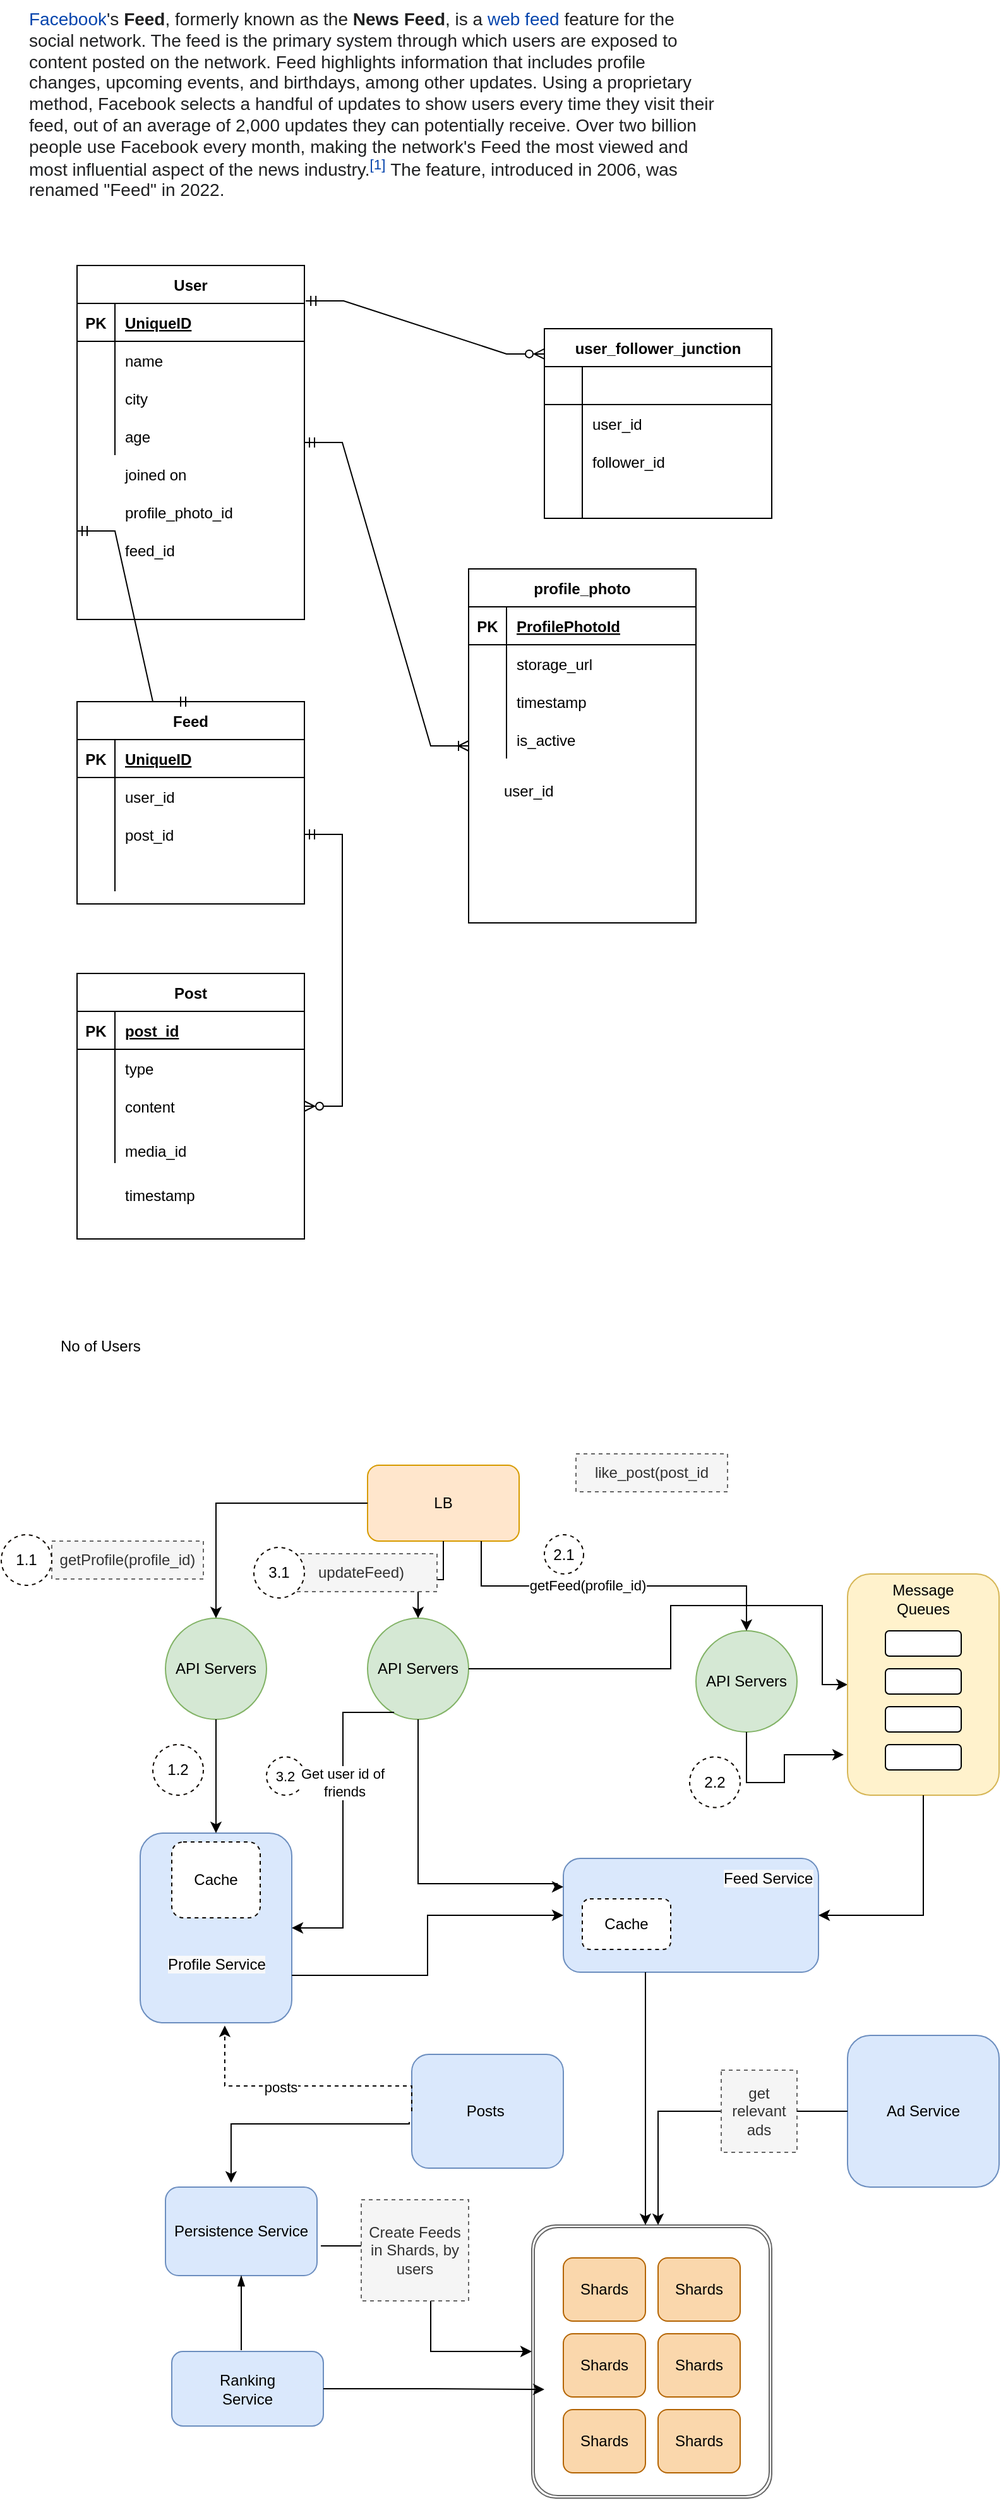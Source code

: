 <mxfile version="18.1.3" type="github">
  <diagram id="8jOkWeeJg14i4Y-f5inV" name="Page-1">
    <mxGraphModel dx="1186" dy="683" grid="1" gridSize="10" guides="1" tooltips="1" connect="1" arrows="1" fold="1" page="1" pageScale="1" pageWidth="827" pageHeight="1169" math="0" shadow="0">
      <root>
        <mxCell id="0" />
        <mxCell id="1" parent="0" />
        <mxCell id="oXegIh3aJyW66HYwS0G9-137" value="" style="shape=ext;double=1;rounded=1;whiteSpace=wrap;html=1;shadow=0;strokeColor=#666666;fillColor=default;strokeWidth=1;arcSize=10;" parent="1" vertex="1">
          <mxGeometry x="420" y="1770" width="190" height="216" as="geometry" />
        </mxCell>
        <mxCell id="oXegIh3aJyW66HYwS0G9-1" value="&lt;meta charset=&quot;utf-8&quot;&gt;&lt;a style=&quot;text-decoration: none; color: rgb(6, 69, 173); background: none rgb(255, 255, 255); font-family: sans-serif; font-size: 14px; font-style: normal; font-variant-ligatures: normal; font-variant-caps: normal; font-weight: 400; letter-spacing: normal; orphans: 2; text-align: start; text-indent: 0px; text-transform: none; widows: 2; word-spacing: 0px; -webkit-text-stroke-width: 0px;&quot; title=&quot;Facebook&quot; href=&quot;https://en.wikipedia.org/wiki/Facebook&quot;&gt;Facebook&lt;/a&gt;&lt;span style=&quot;color: rgb(32, 33, 34); font-family: sans-serif; font-size: 14px; font-style: normal; font-variant-ligatures: normal; font-variant-caps: normal; font-weight: 400; letter-spacing: normal; orphans: 2; text-align: start; text-indent: 0px; text-transform: none; widows: 2; word-spacing: 0px; -webkit-text-stroke-width: 0px; background-color: rgb(255, 255, 255); text-decoration-thickness: initial; text-decoration-style: initial; text-decoration-color: initial; float: none; display: inline !important;&quot;&gt;&#39;s&lt;span&gt;&amp;nbsp;&lt;/span&gt;&lt;/span&gt;&lt;b style=&quot;color: rgb(32, 33, 34); font-family: sans-serif; font-size: 14px; font-style: normal; font-variant-ligatures: normal; font-variant-caps: normal; letter-spacing: normal; orphans: 2; text-align: start; text-indent: 0px; text-transform: none; widows: 2; word-spacing: 0px; -webkit-text-stroke-width: 0px; background-color: rgb(255, 255, 255); text-decoration-thickness: initial; text-decoration-style: initial; text-decoration-color: initial;&quot;&gt;Feed&lt;/b&gt;&lt;span style=&quot;color: rgb(32, 33, 34); font-family: sans-serif; font-size: 14px; font-style: normal; font-variant-ligatures: normal; font-variant-caps: normal; font-weight: 400; letter-spacing: normal; orphans: 2; text-align: start; text-indent: 0px; text-transform: none; widows: 2; word-spacing: 0px; -webkit-text-stroke-width: 0px; background-color: rgb(255, 255, 255); text-decoration-thickness: initial; text-decoration-style: initial; text-decoration-color: initial; float: none; display: inline !important;&quot;&gt;, formerly known as the&lt;span&gt;&amp;nbsp;&lt;/span&gt;&lt;/span&gt;&lt;b style=&quot;color: rgb(32, 33, 34); font-family: sans-serif; font-size: 14px; font-style: normal; font-variant-ligatures: normal; font-variant-caps: normal; letter-spacing: normal; orphans: 2; text-align: start; text-indent: 0px; text-transform: none; widows: 2; word-spacing: 0px; -webkit-text-stroke-width: 0px; background-color: rgb(255, 255, 255); text-decoration-thickness: initial; text-decoration-style: initial; text-decoration-color: initial;&quot;&gt;News Feed&lt;/b&gt;&lt;span style=&quot;color: rgb(32, 33, 34); font-family: sans-serif; font-size: 14px; font-style: normal; font-variant-ligatures: normal; font-variant-caps: normal; font-weight: 400; letter-spacing: normal; orphans: 2; text-align: start; text-indent: 0px; text-transform: none; widows: 2; word-spacing: 0px; -webkit-text-stroke-width: 0px; background-color: rgb(255, 255, 255); text-decoration-thickness: initial; text-decoration-style: initial; text-decoration-color: initial; float: none; display: inline !important;&quot;&gt;, is a&lt;span&gt;&amp;nbsp;&lt;/span&gt;&lt;/span&gt;&lt;a style=&quot;text-decoration: none; color: rgb(6, 69, 173); background: none rgb(255, 255, 255); font-family: sans-serif; font-size: 14px; font-style: normal; font-variant-ligatures: normal; font-variant-caps: normal; font-weight: 400; letter-spacing: normal; orphans: 2; text-align: start; text-indent: 0px; text-transform: none; widows: 2; word-spacing: 0px; -webkit-text-stroke-width: 0px;&quot; title=&quot;Web feed&quot; href=&quot;https://en.wikipedia.org/wiki/Web_feed&quot;&gt;web feed&lt;/a&gt;&lt;span style=&quot;color: rgb(32, 33, 34); font-family: sans-serif; font-size: 14px; font-style: normal; font-variant-ligatures: normal; font-variant-caps: normal; font-weight: 400; letter-spacing: normal; orphans: 2; text-align: start; text-indent: 0px; text-transform: none; widows: 2; word-spacing: 0px; -webkit-text-stroke-width: 0px; background-color: rgb(255, 255, 255); text-decoration-thickness: initial; text-decoration-style: initial; text-decoration-color: initial; float: none; display: inline !important;&quot;&gt;&lt;span&gt;&amp;nbsp;&lt;/span&gt;feature for the social network. The feed is the primary system through which users are exposed to content posted on the network. Feed highlights information that includes profile changes, upcoming events, and birthdays, among other updates. Using a proprietary method, Facebook selects a handful of updates to show users every time they visit their feed, out of an average of 2,000 updates they can potentially receive. Over two billion people use Facebook every month, making the network&#39;s Feed the most viewed and most influential aspect of the news industry.&lt;/span&gt;&lt;sup style=&quot;line-height: 1; unicode-bidi: isolate; font-weight: 400; font-style: normal; font-size: 11.2px; color: rgb(32, 33, 34); font-family: sans-serif; font-variant-ligatures: normal; font-variant-caps: normal; letter-spacing: normal; orphans: 2; text-align: start; text-indent: 0px; text-transform: none; widows: 2; word-spacing: 0px; -webkit-text-stroke-width: 0px; background-color: rgb(255, 255, 255); text-decoration-thickness: initial; text-decoration-style: initial; text-decoration-color: initial;&quot; class=&quot;reference&quot; id=&quot;cite_ref-NYT_1-0&quot;&gt;&lt;a style=&quot;text-decoration: none; color: rgb(6, 69, 173); background: none;&quot; href=&quot;https://en.wikipedia.org/wiki/Feed_(Facebook)#cite_note-NYT-1&quot;&gt;[1]&lt;/a&gt;&lt;/sup&gt;&lt;span style=&quot;color: rgb(32, 33, 34); font-family: sans-serif; font-size: 14px; font-style: normal; font-variant-ligatures: normal; font-variant-caps: normal; font-weight: 400; letter-spacing: normal; orphans: 2; text-align: start; text-indent: 0px; text-transform: none; widows: 2; word-spacing: 0px; -webkit-text-stroke-width: 0px; background-color: rgb(255, 255, 255); text-decoration-thickness: initial; text-decoration-style: initial; text-decoration-color: initial; float: none; display: inline !important;&quot;&gt;&lt;span&gt;&amp;nbsp;&lt;/span&gt;The feature, introduced in 2006, was renamed &quot;Feed&quot; in 2022.&lt;/span&gt;" style="text;whiteSpace=wrap;html=1;" parent="1" vertex="1">
          <mxGeometry x="20" y="10" width="550" height="150" as="geometry" />
        </mxCell>
        <mxCell id="oXegIh3aJyW66HYwS0G9-3" value="User" style="shape=table;startSize=30;container=1;collapsible=1;childLayout=tableLayout;fixedRows=1;rowLines=0;fontStyle=1;align=center;resizeLast=1;" parent="1" vertex="1">
          <mxGeometry x="60" y="220" width="180" height="280" as="geometry" />
        </mxCell>
        <mxCell id="oXegIh3aJyW66HYwS0G9-4" value="" style="shape=tableRow;horizontal=0;startSize=0;swimlaneHead=0;swimlaneBody=0;fillColor=none;collapsible=0;dropTarget=0;points=[[0,0.5],[1,0.5]];portConstraint=eastwest;top=0;left=0;right=0;bottom=1;" parent="oXegIh3aJyW66HYwS0G9-3" vertex="1">
          <mxGeometry y="30" width="180" height="30" as="geometry" />
        </mxCell>
        <mxCell id="oXegIh3aJyW66HYwS0G9-5" value="PK" style="shape=partialRectangle;connectable=0;fillColor=none;top=0;left=0;bottom=0;right=0;fontStyle=1;overflow=hidden;" parent="oXegIh3aJyW66HYwS0G9-4" vertex="1">
          <mxGeometry width="30" height="30" as="geometry">
            <mxRectangle width="30" height="30" as="alternateBounds" />
          </mxGeometry>
        </mxCell>
        <mxCell id="oXegIh3aJyW66HYwS0G9-6" value="UniqueID" style="shape=partialRectangle;connectable=0;fillColor=none;top=0;left=0;bottom=0;right=0;align=left;spacingLeft=6;fontStyle=5;overflow=hidden;" parent="oXegIh3aJyW66HYwS0G9-4" vertex="1">
          <mxGeometry x="30" width="150" height="30" as="geometry">
            <mxRectangle width="150" height="30" as="alternateBounds" />
          </mxGeometry>
        </mxCell>
        <mxCell id="oXegIh3aJyW66HYwS0G9-7" value="" style="shape=tableRow;horizontal=0;startSize=0;swimlaneHead=0;swimlaneBody=0;fillColor=none;collapsible=0;dropTarget=0;points=[[0,0.5],[1,0.5]];portConstraint=eastwest;top=0;left=0;right=0;bottom=0;" parent="oXegIh3aJyW66HYwS0G9-3" vertex="1">
          <mxGeometry y="60" width="180" height="30" as="geometry" />
        </mxCell>
        <mxCell id="oXegIh3aJyW66HYwS0G9-8" value="" style="shape=partialRectangle;connectable=0;fillColor=none;top=0;left=0;bottom=0;right=0;editable=1;overflow=hidden;" parent="oXegIh3aJyW66HYwS0G9-7" vertex="1">
          <mxGeometry width="30" height="30" as="geometry">
            <mxRectangle width="30" height="30" as="alternateBounds" />
          </mxGeometry>
        </mxCell>
        <mxCell id="oXegIh3aJyW66HYwS0G9-9" value="name" style="shape=partialRectangle;connectable=0;fillColor=none;top=0;left=0;bottom=0;right=0;align=left;spacingLeft=6;overflow=hidden;" parent="oXegIh3aJyW66HYwS0G9-7" vertex="1">
          <mxGeometry x="30" width="150" height="30" as="geometry">
            <mxRectangle width="150" height="30" as="alternateBounds" />
          </mxGeometry>
        </mxCell>
        <mxCell id="oXegIh3aJyW66HYwS0G9-13" value="" style="shape=tableRow;horizontal=0;startSize=0;swimlaneHead=0;swimlaneBody=0;fillColor=none;collapsible=0;dropTarget=0;points=[[0,0.5],[1,0.5]];portConstraint=eastwest;top=0;left=0;right=0;bottom=0;" parent="oXegIh3aJyW66HYwS0G9-3" vertex="1">
          <mxGeometry y="90" width="180" height="30" as="geometry" />
        </mxCell>
        <mxCell id="oXegIh3aJyW66HYwS0G9-14" value="" style="shape=partialRectangle;connectable=0;fillColor=none;top=0;left=0;bottom=0;right=0;editable=1;overflow=hidden;" parent="oXegIh3aJyW66HYwS0G9-13" vertex="1">
          <mxGeometry width="30" height="30" as="geometry">
            <mxRectangle width="30" height="30" as="alternateBounds" />
          </mxGeometry>
        </mxCell>
        <mxCell id="oXegIh3aJyW66HYwS0G9-15" value="city" style="shape=partialRectangle;connectable=0;fillColor=none;top=0;left=0;bottom=0;right=0;align=left;spacingLeft=6;overflow=hidden;" parent="oXegIh3aJyW66HYwS0G9-13" vertex="1">
          <mxGeometry x="30" width="150" height="30" as="geometry">
            <mxRectangle width="150" height="30" as="alternateBounds" />
          </mxGeometry>
        </mxCell>
        <mxCell id="oXegIh3aJyW66HYwS0G9-10" value="" style="shape=tableRow;horizontal=0;startSize=0;swimlaneHead=0;swimlaneBody=0;fillColor=none;collapsible=0;dropTarget=0;points=[[0,0.5],[1,0.5]];portConstraint=eastwest;top=0;left=0;right=0;bottom=0;" parent="oXegIh3aJyW66HYwS0G9-3" vertex="1">
          <mxGeometry y="120" width="180" height="30" as="geometry" />
        </mxCell>
        <mxCell id="oXegIh3aJyW66HYwS0G9-11" value="" style="shape=partialRectangle;connectable=0;fillColor=none;top=0;left=0;bottom=0;right=0;editable=1;overflow=hidden;" parent="oXegIh3aJyW66HYwS0G9-10" vertex="1">
          <mxGeometry width="30" height="30" as="geometry">
            <mxRectangle width="30" height="30" as="alternateBounds" />
          </mxGeometry>
        </mxCell>
        <mxCell id="oXegIh3aJyW66HYwS0G9-12" value="age" style="shape=partialRectangle;connectable=0;fillColor=none;top=0;left=0;bottom=0;right=0;align=left;spacingLeft=6;overflow=hidden;" parent="oXegIh3aJyW66HYwS0G9-10" vertex="1">
          <mxGeometry x="30" width="150" height="30" as="geometry">
            <mxRectangle width="150" height="30" as="alternateBounds" />
          </mxGeometry>
        </mxCell>
        <mxCell id="oXegIh3aJyW66HYwS0G9-16" value="user_follower_junction" style="shape=table;startSize=30;container=1;collapsible=1;childLayout=tableLayout;fixedRows=1;rowLines=0;fontStyle=1;align=center;resizeLast=1;" parent="1" vertex="1">
          <mxGeometry x="430" y="270" width="180" height="150" as="geometry" />
        </mxCell>
        <mxCell id="oXegIh3aJyW66HYwS0G9-17" value="" style="shape=tableRow;horizontal=0;startSize=0;swimlaneHead=0;swimlaneBody=0;fillColor=none;collapsible=0;dropTarget=0;points=[[0,0.5],[1,0.5]];portConstraint=eastwest;top=0;left=0;right=0;bottom=1;" parent="oXegIh3aJyW66HYwS0G9-16" vertex="1">
          <mxGeometry y="30" width="180" height="30" as="geometry" />
        </mxCell>
        <mxCell id="oXegIh3aJyW66HYwS0G9-18" value="" style="shape=partialRectangle;connectable=0;fillColor=none;top=0;left=0;bottom=0;right=0;fontStyle=1;overflow=hidden;" parent="oXegIh3aJyW66HYwS0G9-17" vertex="1">
          <mxGeometry width="30" height="30" as="geometry">
            <mxRectangle width="30" height="30" as="alternateBounds" />
          </mxGeometry>
        </mxCell>
        <mxCell id="oXegIh3aJyW66HYwS0G9-19" value="" style="shape=partialRectangle;connectable=0;fillColor=none;top=0;left=0;bottom=0;right=0;align=left;spacingLeft=6;fontStyle=5;overflow=hidden;" parent="oXegIh3aJyW66HYwS0G9-17" vertex="1">
          <mxGeometry x="30" width="150" height="30" as="geometry">
            <mxRectangle width="150" height="30" as="alternateBounds" />
          </mxGeometry>
        </mxCell>
        <mxCell id="oXegIh3aJyW66HYwS0G9-20" value="" style="shape=tableRow;horizontal=0;startSize=0;swimlaneHead=0;swimlaneBody=0;fillColor=none;collapsible=0;dropTarget=0;points=[[0,0.5],[1,0.5]];portConstraint=eastwest;top=0;left=0;right=0;bottom=0;" parent="oXegIh3aJyW66HYwS0G9-16" vertex="1">
          <mxGeometry y="60" width="180" height="30" as="geometry" />
        </mxCell>
        <mxCell id="oXegIh3aJyW66HYwS0G9-21" value="" style="shape=partialRectangle;connectable=0;fillColor=none;top=0;left=0;bottom=0;right=0;editable=1;overflow=hidden;" parent="oXegIh3aJyW66HYwS0G9-20" vertex="1">
          <mxGeometry width="30" height="30" as="geometry">
            <mxRectangle width="30" height="30" as="alternateBounds" />
          </mxGeometry>
        </mxCell>
        <mxCell id="oXegIh3aJyW66HYwS0G9-22" value="user_id" style="shape=partialRectangle;connectable=0;fillColor=none;top=0;left=0;bottom=0;right=0;align=left;spacingLeft=6;overflow=hidden;" parent="oXegIh3aJyW66HYwS0G9-20" vertex="1">
          <mxGeometry x="30" width="150" height="30" as="geometry">
            <mxRectangle width="150" height="30" as="alternateBounds" />
          </mxGeometry>
        </mxCell>
        <mxCell id="oXegIh3aJyW66HYwS0G9-23" value="" style="shape=tableRow;horizontal=0;startSize=0;swimlaneHead=0;swimlaneBody=0;fillColor=none;collapsible=0;dropTarget=0;points=[[0,0.5],[1,0.5]];portConstraint=eastwest;top=0;left=0;right=0;bottom=0;" parent="oXegIh3aJyW66HYwS0G9-16" vertex="1">
          <mxGeometry y="90" width="180" height="30" as="geometry" />
        </mxCell>
        <mxCell id="oXegIh3aJyW66HYwS0G9-24" value="" style="shape=partialRectangle;connectable=0;fillColor=none;top=0;left=0;bottom=0;right=0;editable=1;overflow=hidden;" parent="oXegIh3aJyW66HYwS0G9-23" vertex="1">
          <mxGeometry width="30" height="30" as="geometry">
            <mxRectangle width="30" height="30" as="alternateBounds" />
          </mxGeometry>
        </mxCell>
        <mxCell id="oXegIh3aJyW66HYwS0G9-25" value="follower_id" style="shape=partialRectangle;connectable=0;fillColor=none;top=0;left=0;bottom=0;right=0;align=left;spacingLeft=6;overflow=hidden;" parent="oXegIh3aJyW66HYwS0G9-23" vertex="1">
          <mxGeometry x="30" width="150" height="30" as="geometry">
            <mxRectangle width="150" height="30" as="alternateBounds" />
          </mxGeometry>
        </mxCell>
        <mxCell id="oXegIh3aJyW66HYwS0G9-26" value="" style="shape=tableRow;horizontal=0;startSize=0;swimlaneHead=0;swimlaneBody=0;fillColor=none;collapsible=0;dropTarget=0;points=[[0,0.5],[1,0.5]];portConstraint=eastwest;top=0;left=0;right=0;bottom=0;" parent="oXegIh3aJyW66HYwS0G9-16" vertex="1">
          <mxGeometry y="120" width="180" height="30" as="geometry" />
        </mxCell>
        <mxCell id="oXegIh3aJyW66HYwS0G9-27" value="" style="shape=partialRectangle;connectable=0;fillColor=none;top=0;left=0;bottom=0;right=0;editable=1;overflow=hidden;" parent="oXegIh3aJyW66HYwS0G9-26" vertex="1">
          <mxGeometry width="30" height="30" as="geometry">
            <mxRectangle width="30" height="30" as="alternateBounds" />
          </mxGeometry>
        </mxCell>
        <mxCell id="oXegIh3aJyW66HYwS0G9-28" value="" style="shape=partialRectangle;connectable=0;fillColor=none;top=0;left=0;bottom=0;right=0;align=left;spacingLeft=6;overflow=hidden;" parent="oXegIh3aJyW66HYwS0G9-26" vertex="1">
          <mxGeometry x="30" width="150" height="30" as="geometry">
            <mxRectangle width="150" height="30" as="alternateBounds" />
          </mxGeometry>
        </mxCell>
        <mxCell id="oXegIh3aJyW66HYwS0G9-29" value="" style="edgeStyle=entityRelationEdgeStyle;fontSize=12;html=1;endArrow=ERzeroToMany;startArrow=ERmandOne;rounded=0;exitX=1.006;exitY=0.1;exitDx=0;exitDy=0;entryX=0;entryY=0.133;entryDx=0;entryDy=0;entryPerimeter=0;exitPerimeter=0;" parent="1" source="oXegIh3aJyW66HYwS0G9-3" target="oXegIh3aJyW66HYwS0G9-16" edge="1">
          <mxGeometry width="100" height="100" relative="1" as="geometry">
            <mxPoint x="450" y="600" as="sourcePoint" />
            <mxPoint x="550" y="500" as="targetPoint" />
          </mxGeometry>
        </mxCell>
        <mxCell id="oXegIh3aJyW66HYwS0G9-30" value="Feed" style="shape=table;startSize=30;container=1;collapsible=1;childLayout=tableLayout;fixedRows=1;rowLines=0;fontStyle=1;align=center;resizeLast=1;" parent="1" vertex="1">
          <mxGeometry x="60" y="565" width="180" height="160" as="geometry" />
        </mxCell>
        <mxCell id="oXegIh3aJyW66HYwS0G9-31" value="" style="shape=tableRow;horizontal=0;startSize=0;swimlaneHead=0;swimlaneBody=0;fillColor=none;collapsible=0;dropTarget=0;points=[[0,0.5],[1,0.5]];portConstraint=eastwest;top=0;left=0;right=0;bottom=1;" parent="oXegIh3aJyW66HYwS0G9-30" vertex="1">
          <mxGeometry y="30" width="180" height="30" as="geometry" />
        </mxCell>
        <mxCell id="oXegIh3aJyW66HYwS0G9-32" value="PK" style="shape=partialRectangle;connectable=0;fillColor=none;top=0;left=0;bottom=0;right=0;fontStyle=1;overflow=hidden;" parent="oXegIh3aJyW66HYwS0G9-31" vertex="1">
          <mxGeometry width="30" height="30" as="geometry">
            <mxRectangle width="30" height="30" as="alternateBounds" />
          </mxGeometry>
        </mxCell>
        <mxCell id="oXegIh3aJyW66HYwS0G9-33" value="UniqueID" style="shape=partialRectangle;connectable=0;fillColor=none;top=0;left=0;bottom=0;right=0;align=left;spacingLeft=6;fontStyle=5;overflow=hidden;" parent="oXegIh3aJyW66HYwS0G9-31" vertex="1">
          <mxGeometry x="30" width="150" height="30" as="geometry">
            <mxRectangle width="150" height="30" as="alternateBounds" />
          </mxGeometry>
        </mxCell>
        <mxCell id="oXegIh3aJyW66HYwS0G9-34" value="" style="shape=tableRow;horizontal=0;startSize=0;swimlaneHead=0;swimlaneBody=0;fillColor=none;collapsible=0;dropTarget=0;points=[[0,0.5],[1,0.5]];portConstraint=eastwest;top=0;left=0;right=0;bottom=0;" parent="oXegIh3aJyW66HYwS0G9-30" vertex="1">
          <mxGeometry y="60" width="180" height="30" as="geometry" />
        </mxCell>
        <mxCell id="oXegIh3aJyW66HYwS0G9-35" value="" style="shape=partialRectangle;connectable=0;fillColor=none;top=0;left=0;bottom=0;right=0;editable=1;overflow=hidden;" parent="oXegIh3aJyW66HYwS0G9-34" vertex="1">
          <mxGeometry width="30" height="30" as="geometry">
            <mxRectangle width="30" height="30" as="alternateBounds" />
          </mxGeometry>
        </mxCell>
        <mxCell id="oXegIh3aJyW66HYwS0G9-36" value="user_id" style="shape=partialRectangle;connectable=0;fillColor=none;top=0;left=0;bottom=0;right=0;align=left;spacingLeft=6;overflow=hidden;" parent="oXegIh3aJyW66HYwS0G9-34" vertex="1">
          <mxGeometry x="30" width="150" height="30" as="geometry">
            <mxRectangle width="150" height="30" as="alternateBounds" />
          </mxGeometry>
        </mxCell>
        <mxCell id="oXegIh3aJyW66HYwS0G9-37" value="" style="shape=tableRow;horizontal=0;startSize=0;swimlaneHead=0;swimlaneBody=0;fillColor=none;collapsible=0;dropTarget=0;points=[[0,0.5],[1,0.5]];portConstraint=eastwest;top=0;left=0;right=0;bottom=0;" parent="oXegIh3aJyW66HYwS0G9-30" vertex="1">
          <mxGeometry y="90" width="180" height="30" as="geometry" />
        </mxCell>
        <mxCell id="oXegIh3aJyW66HYwS0G9-38" value="" style="shape=partialRectangle;connectable=0;fillColor=none;top=0;left=0;bottom=0;right=0;editable=1;overflow=hidden;" parent="oXegIh3aJyW66HYwS0G9-37" vertex="1">
          <mxGeometry width="30" height="30" as="geometry">
            <mxRectangle width="30" height="30" as="alternateBounds" />
          </mxGeometry>
        </mxCell>
        <mxCell id="oXegIh3aJyW66HYwS0G9-39" value="post_id" style="shape=partialRectangle;connectable=0;fillColor=none;top=0;left=0;bottom=0;right=0;align=left;spacingLeft=6;overflow=hidden;" parent="oXegIh3aJyW66HYwS0G9-37" vertex="1">
          <mxGeometry x="30" width="150" height="30" as="geometry">
            <mxRectangle width="150" height="30" as="alternateBounds" />
          </mxGeometry>
        </mxCell>
        <mxCell id="oXegIh3aJyW66HYwS0G9-40" value="" style="shape=tableRow;horizontal=0;startSize=0;swimlaneHead=0;swimlaneBody=0;fillColor=none;collapsible=0;dropTarget=0;points=[[0,0.5],[1,0.5]];portConstraint=eastwest;top=0;left=0;right=0;bottom=0;" parent="oXegIh3aJyW66HYwS0G9-30" vertex="1">
          <mxGeometry y="120" width="180" height="30" as="geometry" />
        </mxCell>
        <mxCell id="oXegIh3aJyW66HYwS0G9-41" value="" style="shape=partialRectangle;connectable=0;fillColor=none;top=0;left=0;bottom=0;right=0;editable=1;overflow=hidden;" parent="oXegIh3aJyW66HYwS0G9-40" vertex="1">
          <mxGeometry width="30" height="30" as="geometry">
            <mxRectangle width="30" height="30" as="alternateBounds" />
          </mxGeometry>
        </mxCell>
        <mxCell id="oXegIh3aJyW66HYwS0G9-42" value="" style="shape=partialRectangle;connectable=0;fillColor=none;top=0;left=0;bottom=0;right=0;align=left;spacingLeft=6;overflow=hidden;" parent="oXegIh3aJyW66HYwS0G9-40" vertex="1">
          <mxGeometry x="30" width="150" height="30" as="geometry">
            <mxRectangle width="150" height="30" as="alternateBounds" />
          </mxGeometry>
        </mxCell>
        <mxCell id="oXegIh3aJyW66HYwS0G9-44" value="Post" style="shape=table;startSize=30;container=1;collapsible=1;childLayout=tableLayout;fixedRows=1;rowLines=0;fontStyle=1;align=center;resizeLast=1;" parent="1" vertex="1">
          <mxGeometry x="60" y="780" width="180" height="210" as="geometry" />
        </mxCell>
        <mxCell id="oXegIh3aJyW66HYwS0G9-45" value="" style="shape=tableRow;horizontal=0;startSize=0;swimlaneHead=0;swimlaneBody=0;fillColor=none;collapsible=0;dropTarget=0;points=[[0,0.5],[1,0.5]];portConstraint=eastwest;top=0;left=0;right=0;bottom=1;" parent="oXegIh3aJyW66HYwS0G9-44" vertex="1">
          <mxGeometry y="30" width="180" height="30" as="geometry" />
        </mxCell>
        <mxCell id="oXegIh3aJyW66HYwS0G9-46" value="PK" style="shape=partialRectangle;connectable=0;fillColor=none;top=0;left=0;bottom=0;right=0;fontStyle=1;overflow=hidden;" parent="oXegIh3aJyW66HYwS0G9-45" vertex="1">
          <mxGeometry width="30" height="30" as="geometry">
            <mxRectangle width="30" height="30" as="alternateBounds" />
          </mxGeometry>
        </mxCell>
        <mxCell id="oXegIh3aJyW66HYwS0G9-47" value="post_id" style="shape=partialRectangle;connectable=0;fillColor=none;top=0;left=0;bottom=0;right=0;align=left;spacingLeft=6;fontStyle=5;overflow=hidden;" parent="oXegIh3aJyW66HYwS0G9-45" vertex="1">
          <mxGeometry x="30" width="150" height="30" as="geometry">
            <mxRectangle width="150" height="30" as="alternateBounds" />
          </mxGeometry>
        </mxCell>
        <mxCell id="oXegIh3aJyW66HYwS0G9-48" value="" style="shape=tableRow;horizontal=0;startSize=0;swimlaneHead=0;swimlaneBody=0;fillColor=none;collapsible=0;dropTarget=0;points=[[0,0.5],[1,0.5]];portConstraint=eastwest;top=0;left=0;right=0;bottom=0;" parent="oXegIh3aJyW66HYwS0G9-44" vertex="1">
          <mxGeometry y="60" width="180" height="30" as="geometry" />
        </mxCell>
        <mxCell id="oXegIh3aJyW66HYwS0G9-49" value="" style="shape=partialRectangle;connectable=0;fillColor=none;top=0;left=0;bottom=0;right=0;editable=1;overflow=hidden;" parent="oXegIh3aJyW66HYwS0G9-48" vertex="1">
          <mxGeometry width="30" height="30" as="geometry">
            <mxRectangle width="30" height="30" as="alternateBounds" />
          </mxGeometry>
        </mxCell>
        <mxCell id="oXegIh3aJyW66HYwS0G9-50" value="type" style="shape=partialRectangle;connectable=0;fillColor=none;top=0;left=0;bottom=0;right=0;align=left;spacingLeft=6;overflow=hidden;" parent="oXegIh3aJyW66HYwS0G9-48" vertex="1">
          <mxGeometry x="30" width="150" height="30" as="geometry">
            <mxRectangle width="150" height="30" as="alternateBounds" />
          </mxGeometry>
        </mxCell>
        <mxCell id="oXegIh3aJyW66HYwS0G9-51" value="" style="shape=tableRow;horizontal=0;startSize=0;swimlaneHead=0;swimlaneBody=0;fillColor=none;collapsible=0;dropTarget=0;points=[[0,0.5],[1,0.5]];portConstraint=eastwest;top=0;left=0;right=0;bottom=0;" parent="oXegIh3aJyW66HYwS0G9-44" vertex="1">
          <mxGeometry y="90" width="180" height="30" as="geometry" />
        </mxCell>
        <mxCell id="oXegIh3aJyW66HYwS0G9-52" value="" style="shape=partialRectangle;connectable=0;fillColor=none;top=0;left=0;bottom=0;right=0;editable=1;overflow=hidden;" parent="oXegIh3aJyW66HYwS0G9-51" vertex="1">
          <mxGeometry width="30" height="30" as="geometry">
            <mxRectangle width="30" height="30" as="alternateBounds" />
          </mxGeometry>
        </mxCell>
        <mxCell id="oXegIh3aJyW66HYwS0G9-53" value="content" style="shape=partialRectangle;connectable=0;fillColor=none;top=0;left=0;bottom=0;right=0;align=left;spacingLeft=6;overflow=hidden;" parent="oXegIh3aJyW66HYwS0G9-51" vertex="1">
          <mxGeometry x="30" width="150" height="30" as="geometry">
            <mxRectangle width="150" height="30" as="alternateBounds" />
          </mxGeometry>
        </mxCell>
        <mxCell id="oXegIh3aJyW66HYwS0G9-54" value="" style="shape=tableRow;horizontal=0;startSize=0;swimlaneHead=0;swimlaneBody=0;fillColor=none;collapsible=0;dropTarget=0;points=[[0,0.5],[1,0.5]];portConstraint=eastwest;top=0;left=0;right=0;bottom=0;" parent="oXegIh3aJyW66HYwS0G9-44" vertex="1">
          <mxGeometry y="120" width="180" height="30" as="geometry" />
        </mxCell>
        <mxCell id="oXegIh3aJyW66HYwS0G9-55" value="" style="shape=partialRectangle;connectable=0;fillColor=none;top=0;left=0;bottom=0;right=0;editable=1;overflow=hidden;" parent="oXegIh3aJyW66HYwS0G9-54" vertex="1">
          <mxGeometry width="30" height="30" as="geometry">
            <mxRectangle width="30" height="30" as="alternateBounds" />
          </mxGeometry>
        </mxCell>
        <mxCell id="oXegIh3aJyW66HYwS0G9-56" value="" style="shape=partialRectangle;connectable=0;fillColor=none;top=0;left=0;bottom=0;right=0;align=left;spacingLeft=6;overflow=hidden;" parent="oXegIh3aJyW66HYwS0G9-54" vertex="1">
          <mxGeometry x="30" width="150" height="30" as="geometry">
            <mxRectangle width="150" height="30" as="alternateBounds" />
          </mxGeometry>
        </mxCell>
        <mxCell id="oXegIh3aJyW66HYwS0G9-57" value="timestamp" style="shape=partialRectangle;connectable=0;fillColor=none;top=0;left=0;bottom=0;right=0;align=left;spacingLeft=6;overflow=hidden;" parent="1" vertex="1">
          <mxGeometry x="90" y="940" width="150" height="30" as="geometry">
            <mxRectangle width="150" height="30" as="alternateBounds" />
          </mxGeometry>
        </mxCell>
        <mxCell id="oXegIh3aJyW66HYwS0G9-59" value="media_id" style="shape=partialRectangle;connectable=0;fillColor=none;top=0;left=0;bottom=0;right=0;align=left;spacingLeft=6;overflow=hidden;" parent="1" vertex="1">
          <mxGeometry x="90" y="905" width="150" height="30" as="geometry">
            <mxRectangle width="150" height="30" as="alternateBounds" />
          </mxGeometry>
        </mxCell>
        <mxCell id="oXegIh3aJyW66HYwS0G9-60" value="joined on" style="shape=partialRectangle;connectable=0;fillColor=none;top=0;left=0;bottom=0;right=0;align=left;spacingLeft=6;overflow=hidden;" parent="1" vertex="1">
          <mxGeometry x="90" y="370" width="150" height="30" as="geometry">
            <mxRectangle width="150" height="30" as="alternateBounds" />
          </mxGeometry>
        </mxCell>
        <mxCell id="oXegIh3aJyW66HYwS0G9-61" value="profile_photo_id" style="shape=partialRectangle;connectable=0;fillColor=none;top=0;left=0;bottom=0;right=0;align=left;spacingLeft=6;overflow=hidden;" parent="1" vertex="1">
          <mxGeometry x="90" y="400" width="150" height="30" as="geometry">
            <mxRectangle width="150" height="30" as="alternateBounds" />
          </mxGeometry>
        </mxCell>
        <mxCell id="oXegIh3aJyW66HYwS0G9-62" value="profile_photo" style="shape=table;startSize=30;container=1;collapsible=1;childLayout=tableLayout;fixedRows=1;rowLines=0;fontStyle=1;align=center;resizeLast=1;" parent="1" vertex="1">
          <mxGeometry x="370" y="460" width="180" height="280" as="geometry" />
        </mxCell>
        <mxCell id="oXegIh3aJyW66HYwS0G9-63" value="" style="shape=tableRow;horizontal=0;startSize=0;swimlaneHead=0;swimlaneBody=0;fillColor=none;collapsible=0;dropTarget=0;points=[[0,0.5],[1,0.5]];portConstraint=eastwest;top=0;left=0;right=0;bottom=1;" parent="oXegIh3aJyW66HYwS0G9-62" vertex="1">
          <mxGeometry y="30" width="180" height="30" as="geometry" />
        </mxCell>
        <mxCell id="oXegIh3aJyW66HYwS0G9-64" value="PK" style="shape=partialRectangle;connectable=0;fillColor=none;top=0;left=0;bottom=0;right=0;fontStyle=1;overflow=hidden;" parent="oXegIh3aJyW66HYwS0G9-63" vertex="1">
          <mxGeometry width="30" height="30" as="geometry">
            <mxRectangle width="30" height="30" as="alternateBounds" />
          </mxGeometry>
        </mxCell>
        <mxCell id="oXegIh3aJyW66HYwS0G9-65" value="ProfilePhotoId" style="shape=partialRectangle;connectable=0;fillColor=none;top=0;left=0;bottom=0;right=0;align=left;spacingLeft=6;fontStyle=5;overflow=hidden;" parent="oXegIh3aJyW66HYwS0G9-63" vertex="1">
          <mxGeometry x="30" width="150" height="30" as="geometry">
            <mxRectangle width="150" height="30" as="alternateBounds" />
          </mxGeometry>
        </mxCell>
        <mxCell id="oXegIh3aJyW66HYwS0G9-66" value="" style="shape=tableRow;horizontal=0;startSize=0;swimlaneHead=0;swimlaneBody=0;fillColor=none;collapsible=0;dropTarget=0;points=[[0,0.5],[1,0.5]];portConstraint=eastwest;top=0;left=0;right=0;bottom=0;" parent="oXegIh3aJyW66HYwS0G9-62" vertex="1">
          <mxGeometry y="60" width="180" height="30" as="geometry" />
        </mxCell>
        <mxCell id="oXegIh3aJyW66HYwS0G9-67" value="" style="shape=partialRectangle;connectable=0;fillColor=none;top=0;left=0;bottom=0;right=0;editable=1;overflow=hidden;" parent="oXegIh3aJyW66HYwS0G9-66" vertex="1">
          <mxGeometry width="30" height="30" as="geometry">
            <mxRectangle width="30" height="30" as="alternateBounds" />
          </mxGeometry>
        </mxCell>
        <mxCell id="oXegIh3aJyW66HYwS0G9-68" value="storage_url" style="shape=partialRectangle;connectable=0;fillColor=none;top=0;left=0;bottom=0;right=0;align=left;spacingLeft=6;overflow=hidden;" parent="oXegIh3aJyW66HYwS0G9-66" vertex="1">
          <mxGeometry x="30" width="150" height="30" as="geometry">
            <mxRectangle width="150" height="30" as="alternateBounds" />
          </mxGeometry>
        </mxCell>
        <mxCell id="oXegIh3aJyW66HYwS0G9-69" value="" style="shape=tableRow;horizontal=0;startSize=0;swimlaneHead=0;swimlaneBody=0;fillColor=none;collapsible=0;dropTarget=0;points=[[0,0.5],[1,0.5]];portConstraint=eastwest;top=0;left=0;right=0;bottom=0;" parent="oXegIh3aJyW66HYwS0G9-62" vertex="1">
          <mxGeometry y="90" width="180" height="30" as="geometry" />
        </mxCell>
        <mxCell id="oXegIh3aJyW66HYwS0G9-70" value="" style="shape=partialRectangle;connectable=0;fillColor=none;top=0;left=0;bottom=0;right=0;editable=1;overflow=hidden;" parent="oXegIh3aJyW66HYwS0G9-69" vertex="1">
          <mxGeometry width="30" height="30" as="geometry">
            <mxRectangle width="30" height="30" as="alternateBounds" />
          </mxGeometry>
        </mxCell>
        <mxCell id="oXegIh3aJyW66HYwS0G9-71" value="timestamp" style="shape=partialRectangle;connectable=0;fillColor=none;top=0;left=0;bottom=0;right=0;align=left;spacingLeft=6;overflow=hidden;" parent="oXegIh3aJyW66HYwS0G9-69" vertex="1">
          <mxGeometry x="30" width="150" height="30" as="geometry">
            <mxRectangle width="150" height="30" as="alternateBounds" />
          </mxGeometry>
        </mxCell>
        <mxCell id="oXegIh3aJyW66HYwS0G9-72" value="" style="shape=tableRow;horizontal=0;startSize=0;swimlaneHead=0;swimlaneBody=0;fillColor=none;collapsible=0;dropTarget=0;points=[[0,0.5],[1,0.5]];portConstraint=eastwest;top=0;left=0;right=0;bottom=0;" parent="oXegIh3aJyW66HYwS0G9-62" vertex="1">
          <mxGeometry y="120" width="180" height="30" as="geometry" />
        </mxCell>
        <mxCell id="oXegIh3aJyW66HYwS0G9-73" value="" style="shape=partialRectangle;connectable=0;fillColor=none;top=0;left=0;bottom=0;right=0;editable=1;overflow=hidden;" parent="oXegIh3aJyW66HYwS0G9-72" vertex="1">
          <mxGeometry width="30" height="30" as="geometry">
            <mxRectangle width="30" height="30" as="alternateBounds" />
          </mxGeometry>
        </mxCell>
        <mxCell id="oXegIh3aJyW66HYwS0G9-74" value="is_active" style="shape=partialRectangle;connectable=0;fillColor=none;top=0;left=0;bottom=0;right=0;align=left;spacingLeft=6;overflow=hidden;" parent="oXegIh3aJyW66HYwS0G9-72" vertex="1">
          <mxGeometry x="30" width="150" height="30" as="geometry">
            <mxRectangle width="150" height="30" as="alternateBounds" />
          </mxGeometry>
        </mxCell>
        <mxCell id="oXegIh3aJyW66HYwS0G9-75" value="user_id" style="shape=partialRectangle;connectable=0;fillColor=none;top=0;left=0;bottom=0;right=0;align=left;spacingLeft=6;overflow=hidden;" parent="1" vertex="1">
          <mxGeometry x="390" y="620" width="150" height="30" as="geometry">
            <mxRectangle width="150" height="30" as="alternateBounds" />
          </mxGeometry>
        </mxCell>
        <mxCell id="oXegIh3aJyW66HYwS0G9-76" value="" style="edgeStyle=entityRelationEdgeStyle;fontSize=12;html=1;endArrow=ERoneToMany;startArrow=ERmandOne;rounded=0;" parent="1" source="oXegIh3aJyW66HYwS0G9-3" target="oXegIh3aJyW66HYwS0G9-62" edge="1">
          <mxGeometry width="100" height="100" relative="1" as="geometry">
            <mxPoint x="250" y="480" as="sourcePoint" />
            <mxPoint x="350" y="380" as="targetPoint" />
          </mxGeometry>
        </mxCell>
        <mxCell id="oXegIh3aJyW66HYwS0G9-77" value="feed_id" style="shape=partialRectangle;connectable=0;fillColor=none;top=0;left=0;bottom=0;right=0;align=left;spacingLeft=6;overflow=hidden;" parent="1" vertex="1">
          <mxGeometry x="90" y="430" width="150" height="30" as="geometry">
            <mxRectangle width="150" height="30" as="alternateBounds" />
          </mxGeometry>
        </mxCell>
        <mxCell id="oXegIh3aJyW66HYwS0G9-78" value="" style="edgeStyle=entityRelationEdgeStyle;fontSize=12;html=1;endArrow=ERzeroToMany;startArrow=ERmandOne;rounded=0;" parent="1" source="oXegIh3aJyW66HYwS0G9-37" target="oXegIh3aJyW66HYwS0G9-44" edge="1">
          <mxGeometry width="100" height="100" relative="1" as="geometry">
            <mxPoint x="280" y="750" as="sourcePoint" />
            <mxPoint x="380" y="650" as="targetPoint" />
          </mxGeometry>
        </mxCell>
        <mxCell id="oXegIh3aJyW66HYwS0G9-79" value="" style="edgeStyle=entityRelationEdgeStyle;fontSize=12;html=1;endArrow=ERmandOne;startArrow=ERmandOne;rounded=0;entryX=0;entryY=0.75;entryDx=0;entryDy=0;exitX=0.5;exitY=0;exitDx=0;exitDy=0;" parent="1" source="oXegIh3aJyW66HYwS0G9-30" target="oXegIh3aJyW66HYwS0G9-3" edge="1">
          <mxGeometry width="100" height="100" relative="1" as="geometry">
            <mxPoint x="60" y="630" as="sourcePoint" />
            <mxPoint x="160" y="530" as="targetPoint" />
          </mxGeometry>
        </mxCell>
        <mxCell id="oXegIh3aJyW66HYwS0G9-80" value="LB" style="rounded=1;whiteSpace=wrap;html=1;fillColor=#ffe6cc;strokeColor=#d79b00;" parent="1" vertex="1">
          <mxGeometry x="290" y="1169" width="120" height="60" as="geometry" />
        </mxCell>
        <mxCell id="oXegIh3aJyW66HYwS0G9-82" value="API Servers" style="ellipse;whiteSpace=wrap;html=1;aspect=fixed;fillColor=#d5e8d4;strokeColor=#82b366;" parent="1" vertex="1">
          <mxGeometry x="130" y="1290" width="80" height="80" as="geometry" />
        </mxCell>
        <mxCell id="oXegIh3aJyW66HYwS0G9-83" value="API Servers" style="ellipse;whiteSpace=wrap;html=1;aspect=fixed;fillColor=#d5e8d4;strokeColor=#82b366;" parent="1" vertex="1">
          <mxGeometry x="290" y="1290" width="80" height="80" as="geometry" />
        </mxCell>
        <mxCell id="oXegIh3aJyW66HYwS0G9-84" value="API Servers" style="ellipse;whiteSpace=wrap;html=1;aspect=fixed;fillColor=#d5e8d4;strokeColor=#82b366;" parent="1" vertex="1">
          <mxGeometry x="550" y="1300" width="80" height="80" as="geometry" />
        </mxCell>
        <mxCell id="oXegIh3aJyW66HYwS0G9-86" value="" style="endArrow=classic;html=1;rounded=0;entryX=0.5;entryY=0;entryDx=0;entryDy=0;edgeStyle=orthogonalEdgeStyle;" parent="1" source="oXegIh3aJyW66HYwS0G9-80" target="oXegIh3aJyW66HYwS0G9-82" edge="1">
          <mxGeometry width="50" height="50" relative="1" as="geometry">
            <mxPoint x="120" y="1280" as="sourcePoint" />
            <mxPoint x="170" y="1230" as="targetPoint" />
          </mxGeometry>
        </mxCell>
        <mxCell id="oXegIh3aJyW66HYwS0G9-87" value="" style="endArrow=classic;html=1;rounded=0;edgeStyle=orthogonalEdgeStyle;" parent="1" source="oXegIh3aJyW66HYwS0G9-80" target="oXegIh3aJyW66HYwS0G9-83" edge="1">
          <mxGeometry width="50" height="50" relative="1" as="geometry">
            <mxPoint x="247.033" y="1239" as="sourcePoint" />
            <mxPoint x="180" y="1300" as="targetPoint" />
          </mxGeometry>
        </mxCell>
        <mxCell id="oXegIh3aJyW66HYwS0G9-88" value="" style="endArrow=classic;html=1;rounded=0;exitX=0.75;exitY=1;exitDx=0;exitDy=0;edgeStyle=orthogonalEdgeStyle;entryX=0.5;entryY=0;entryDx=0;entryDy=0;" parent="1" source="oXegIh3aJyW66HYwS0G9-80" target="oXegIh3aJyW66HYwS0G9-84" edge="1">
          <mxGeometry width="50" height="50" relative="1" as="geometry">
            <mxPoint x="257.033" y="1249" as="sourcePoint" />
            <mxPoint x="590" y="1290" as="targetPoint" />
          </mxGeometry>
        </mxCell>
        <mxCell id="FxFDfvUKGRwIUdRoIgsq-19" value="getFeed(profile_id)" style="edgeLabel;html=1;align=center;verticalAlign=middle;resizable=0;points=[];fontSize=11;" vertex="1" connectable="0" parent="oXegIh3aJyW66HYwS0G9-88">
          <mxGeometry x="-0.157" y="2" relative="1" as="geometry">
            <mxPoint x="1" y="1" as="offset" />
          </mxGeometry>
        </mxCell>
        <mxCell id="oXegIh3aJyW66HYwS0G9-89" value="" style="rounded=1;whiteSpace=wrap;html=1;fillColor=#dae8fc;strokeColor=#6c8ebf;" parent="1" vertex="1">
          <mxGeometry x="445" y="1480" width="202" height="90" as="geometry" />
        </mxCell>
        <mxCell id="oXegIh3aJyW66HYwS0G9-90" value="" style="rounded=1;whiteSpace=wrap;html=1;fillColor=#dae8fc;strokeColor=#6c8ebf;" parent="1" vertex="1">
          <mxGeometry x="110" y="1460" width="120" height="150" as="geometry" />
        </mxCell>
        <mxCell id="oXegIh3aJyW66HYwS0G9-91" value="getProfile(profile_id)" style="text;html=1;strokeColor=#666666;fillColor=#f5f5f5;align=center;verticalAlign=middle;whiteSpace=wrap;rounded=0;shadow=0;dashed=1;fontColor=#333333;" parent="1" vertex="1">
          <mxGeometry x="40" y="1229" width="120" height="30" as="geometry" />
        </mxCell>
        <mxCell id="oXegIh3aJyW66HYwS0G9-95" value="" style="endArrow=classic;html=1;rounded=0;exitX=1;exitY=0.5;exitDx=0;exitDy=0;entryX=0;entryY=0.5;entryDx=0;entryDy=0;edgeStyle=orthogonalEdgeStyle;" parent="1" source="oXegIh3aJyW66HYwS0G9-83" target="FxFDfvUKGRwIUdRoIgsq-6" edge="1">
          <mxGeometry width="50" height="50" relative="1" as="geometry">
            <mxPoint x="400" y="1380" as="sourcePoint" />
            <mxPoint x="231.25" y="1470" as="targetPoint" />
            <Array as="points">
              <mxPoint x="530" y="1330" />
              <mxPoint x="530" y="1280" />
              <mxPoint x="650" y="1280" />
              <mxPoint x="650" y="1343" />
            </Array>
          </mxGeometry>
        </mxCell>
        <mxCell id="oXegIh3aJyW66HYwS0G9-96" value="" style="endArrow=classic;html=1;rounded=0;exitX=0.5;exitY=1;exitDx=0;exitDy=0;edgeStyle=orthogonalEdgeStyle;entryX=-0.025;entryY=0.817;entryDx=0;entryDy=0;entryPerimeter=0;" parent="1" source="oXegIh3aJyW66HYwS0G9-84" target="FxFDfvUKGRwIUdRoIgsq-6" edge="1">
          <mxGeometry width="50" height="50" relative="1" as="geometry">
            <mxPoint x="371.716" y="1368.284" as="sourcePoint" />
            <mxPoint x="230" y="1500" as="targetPoint" />
            <Array as="points">
              <mxPoint x="590" y="1420" />
              <mxPoint x="620" y="1420" />
              <mxPoint x="620" y="1398" />
            </Array>
          </mxGeometry>
        </mxCell>
        <mxCell id="oXegIh3aJyW66HYwS0G9-97" value="" style="endArrow=classic;html=1;rounded=0;edgeStyle=orthogonalEdgeStyle;" parent="1" source="oXegIh3aJyW66HYwS0G9-82" target="oXegIh3aJyW66HYwS0G9-90" edge="1">
          <mxGeometry width="50" height="50" relative="1" as="geometry">
            <mxPoint x="381.716" y="1378.284" as="sourcePoint" />
            <mxPoint x="229.805" y="1480" as="targetPoint" />
          </mxGeometry>
        </mxCell>
        <mxCell id="oXegIh3aJyW66HYwS0G9-98" value="1.1" style="ellipse;whiteSpace=wrap;html=1;aspect=fixed;shadow=0;dashed=1;strokeColor=#0F0800;fillColor=#FFFFFF;" parent="1" vertex="1">
          <mxGeometry y="1224" width="40" height="40" as="geometry" />
        </mxCell>
        <mxCell id="oXegIh3aJyW66HYwS0G9-100" value="1.2" style="ellipse;whiteSpace=wrap;html=1;aspect=fixed;shadow=0;dashed=1;strokeColor=#0F0800;fillColor=#FFFFFF;" parent="1" vertex="1">
          <mxGeometry x="120" y="1390" width="40" height="40" as="geometry" />
        </mxCell>
        <mxCell id="oXegIh3aJyW66HYwS0G9-101" value="2.1" style="ellipse;whiteSpace=wrap;html=1;aspect=fixed;shadow=0;dashed=1;strokeColor=#0F0800;fillColor=#FFFFFF;" parent="1" vertex="1">
          <mxGeometry x="430" y="1224" width="31" height="31" as="geometry" />
        </mxCell>
        <mxCell id="oXegIh3aJyW66HYwS0G9-102" value="2.2" style="ellipse;whiteSpace=wrap;html=1;aspect=fixed;shadow=0;dashed=1;strokeColor=#0F0800;fillColor=#FFFFFF;" parent="1" vertex="1">
          <mxGeometry x="545" y="1399.75" width="40" height="40" as="geometry" />
        </mxCell>
        <mxCell id="oXegIh3aJyW66HYwS0G9-106" value="updateFeed)" style="text;html=1;strokeColor=#666666;fillColor=#f5f5f5;align=center;verticalAlign=middle;whiteSpace=wrap;rounded=0;shadow=0;dashed=1;fontColor=#333333;" parent="1" vertex="1">
          <mxGeometry x="225" y="1239" width="120" height="30" as="geometry" />
        </mxCell>
        <mxCell id="oXegIh3aJyW66HYwS0G9-107" value="" style="endArrow=classic;html=1;rounded=0;edgeStyle=orthogonalEdgeStyle;exitX=0.5;exitY=1;exitDx=0;exitDy=0;entryX=0;entryY=0.25;entryDx=0;entryDy=0;" parent="1" source="oXegIh3aJyW66HYwS0G9-83" target="oXegIh3aJyW66HYwS0G9-89" edge="1">
          <mxGeometry width="50" height="50" relative="1" as="geometry">
            <mxPoint x="571.716" y="1378.284" as="sourcePoint" />
            <mxPoint x="530" y="1475" as="targetPoint" />
            <Array as="points">
              <mxPoint x="330" y="1500" />
              <mxPoint x="440" y="1500" />
              <mxPoint x="440" y="1503" />
            </Array>
          </mxGeometry>
        </mxCell>
        <mxCell id="oXegIh3aJyW66HYwS0G9-108" value="3.1" style="ellipse;whiteSpace=wrap;html=1;aspect=fixed;shadow=0;dashed=1;strokeColor=#0F0800;fillColor=#FFFFFF;" parent="1" vertex="1">
          <mxGeometry x="200" y="1234" width="40" height="40" as="geometry" />
        </mxCell>
        <mxCell id="oXegIh3aJyW66HYwS0G9-109" value="No of Users&lt;br&gt;" style="text;html=1;strokeColor=none;fillColor=none;align=left;verticalAlign=middle;whiteSpace=wrap;rounded=0;shadow=0;dashed=1;" parent="1" vertex="1">
          <mxGeometry x="45" y="1060" width="305" height="30" as="geometry" />
        </mxCell>
        <mxCell id="oXegIh3aJyW66HYwS0G9-111" value="like_post(post_id" style="text;html=1;strokeColor=#666666;fillColor=#f5f5f5;align=center;verticalAlign=middle;whiteSpace=wrap;rounded=0;shadow=0;dashed=1;fontColor=#333333;" parent="1" vertex="1">
          <mxGeometry x="455" y="1160" width="120" height="30" as="geometry" />
        </mxCell>
        <mxCell id="oXegIh3aJyW66HYwS0G9-112" value="Posts&amp;nbsp;" style="rounded=1;whiteSpace=wrap;html=1;fillColor=#dae8fc;strokeColor=#6c8ebf;" parent="1" vertex="1">
          <mxGeometry x="325" y="1635" width="120" height="90" as="geometry" />
        </mxCell>
        <mxCell id="oXegIh3aJyW66HYwS0G9-113" value="" style="edgeStyle=elbowEdgeStyle;elbow=vertical;endArrow=classic;html=1;rounded=0;" parent="1" source="oXegIh3aJyW66HYwS0G9-89" target="oXegIh3aJyW66HYwS0G9-137" edge="1">
          <mxGeometry width="50" height="50" relative="1" as="geometry">
            <mxPoint x="470" y="1600" as="sourcePoint" />
            <mxPoint x="520" y="1550" as="targetPoint" />
            <Array as="points">
              <mxPoint x="510" y="1590" />
            </Array>
          </mxGeometry>
        </mxCell>
        <mxCell id="oXegIh3aJyW66HYwS0G9-114" value="" style="edgeStyle=elbowEdgeStyle;elbow=horizontal;endArrow=classic;html=1;rounded=0;exitX=1;exitY=0.75;exitDx=0;exitDy=0;entryX=0;entryY=0.5;entryDx=0;entryDy=0;" parent="1" source="oXegIh3aJyW66HYwS0G9-90" target="oXegIh3aJyW66HYwS0G9-89" edge="1">
          <mxGeometry width="50" height="50" relative="1" as="geometry">
            <mxPoint x="120" y="1610" as="sourcePoint" />
            <mxPoint x="170" y="1560" as="targetPoint" />
          </mxGeometry>
        </mxCell>
        <mxCell id="oXegIh3aJyW66HYwS0G9-115" value="Cache" style="rounded=1;whiteSpace=wrap;html=1;shadow=0;dashed=1;strokeColor=#0F0800;fillColor=#FFFFFF;" parent="1" vertex="1">
          <mxGeometry x="460" y="1512" width="70" height="40" as="geometry" />
        </mxCell>
        <mxCell id="oXegIh3aJyW66HYwS0G9-116" value="&lt;meta charset=&quot;utf-8&quot;&gt;&lt;span style=&quot;color: rgb(0, 0, 0); font-family: Helvetica; font-size: 12px; font-style: normal; font-variant-ligatures: normal; font-variant-caps: normal; font-weight: 400; letter-spacing: normal; orphans: 2; text-align: center; text-indent: 0px; text-transform: none; widows: 2; word-spacing: 0px; -webkit-text-stroke-width: 0px; background-color: rgb(248, 249, 250); text-decoration-thickness: initial; text-decoration-style: initial; text-decoration-color: initial; float: none; display: inline !important;&quot;&gt;Feed Service&lt;/span&gt;" style="text;whiteSpace=wrap;html=1;" parent="1" vertex="1">
          <mxGeometry x="570" y="1482" width="100" height="30" as="geometry" />
        </mxCell>
        <mxCell id="oXegIh3aJyW66HYwS0G9-117" value="" style="edgeStyle=elbowEdgeStyle;elbow=vertical;endArrow=classic;html=1;rounded=0;entryX=0.558;entryY=1.015;entryDx=0;entryDy=0;entryPerimeter=0;exitX=0;exitY=0.5;exitDx=0;exitDy=0;dashed=1;" parent="1" source="oXegIh3aJyW66HYwS0G9-112" target="oXegIh3aJyW66HYwS0G9-90" edge="1">
          <mxGeometry width="50" height="50" relative="1" as="geometry">
            <mxPoint x="250" y="1670" as="sourcePoint" />
            <mxPoint x="300" y="1620" as="targetPoint" />
            <Array as="points">
              <mxPoint x="290" y="1660" />
            </Array>
          </mxGeometry>
        </mxCell>
        <mxCell id="FxFDfvUKGRwIUdRoIgsq-24" value="posts" style="edgeLabel;html=1;align=center;verticalAlign=middle;resizable=0;points=[];fontSize=11;labelBorderColor=none;spacingTop=2;spacingLeft=2;spacingBottom=1;spacingRight=1;" vertex="1" connectable="0" parent="oXegIh3aJyW66HYwS0G9-117">
          <mxGeometry x="0.474" y="-4" relative="1" as="geometry">
            <mxPoint x="34" y="4" as="offset" />
          </mxGeometry>
        </mxCell>
        <mxCell id="oXegIh3aJyW66HYwS0G9-119" value="Ad Service" style="rounded=1;whiteSpace=wrap;html=1;fillColor=#dae8fc;strokeColor=#6c8ebf;" parent="1" vertex="1">
          <mxGeometry x="670" y="1620" width="120" height="120" as="geometry" />
        </mxCell>
        <mxCell id="oXegIh3aJyW66HYwS0G9-120" value="" style="edgeStyle=elbowEdgeStyle;elbow=horizontal;endArrow=classic;html=1;rounded=0;exitX=0;exitY=0.5;exitDx=0;exitDy=0;startArrow=none;" parent="1" source="oXegIh3aJyW66HYwS0G9-121" target="oXegIh3aJyW66HYwS0G9-137" edge="1">
          <mxGeometry width="50" height="50" relative="1" as="geometry">
            <mxPoint x="560" y="1710" as="sourcePoint" />
            <mxPoint x="610" y="1660" as="targetPoint" />
            <Array as="points">
              <mxPoint x="520" y="1680" />
              <mxPoint x="530" y="1680" />
            </Array>
          </mxGeometry>
        </mxCell>
        <mxCell id="oXegIh3aJyW66HYwS0G9-121" value="get relevant ads" style="text;html=1;align=center;verticalAlign=middle;whiteSpace=wrap;rounded=0;shadow=0;dashed=1;fillColor=#f5f5f5;fontColor=#333333;strokeColor=#666666;" parent="1" vertex="1">
          <mxGeometry x="570" y="1647.5" width="60" height="65" as="geometry" />
        </mxCell>
        <mxCell id="oXegIh3aJyW66HYwS0G9-122" value="" style="edgeStyle=elbowEdgeStyle;elbow=horizontal;endArrow=none;html=1;rounded=0;exitX=0;exitY=0.5;exitDx=0;exitDy=0;entryX=1;entryY=0.5;entryDx=0;entryDy=0;" parent="1" source="oXegIh3aJyW66HYwS0G9-119" target="oXegIh3aJyW66HYwS0G9-121" edge="1">
          <mxGeometry width="50" height="50" relative="1" as="geometry">
            <mxPoint x="660" y="1620" as="sourcePoint" />
            <mxPoint x="520" y="1620" as="targetPoint" />
          </mxGeometry>
        </mxCell>
        <mxCell id="oXegIh3aJyW66HYwS0G9-124" value="Cache" style="rounded=1;whiteSpace=wrap;html=1;shadow=0;dashed=1;strokeColor=#0F0800;fillColor=#FFFFFF;" parent="1" vertex="1">
          <mxGeometry x="135" y="1467" width="70" height="60" as="geometry" />
        </mxCell>
        <mxCell id="oXegIh3aJyW66HYwS0G9-125" value="&lt;meta charset=&quot;utf-8&quot;&gt;&lt;span style=&quot;color: rgb(0, 0, 0); font-family: Helvetica; font-size: 12px; font-style: normal; font-variant-ligatures: normal; font-variant-caps: normal; font-weight: 400; letter-spacing: normal; orphans: 2; text-align: center; text-indent: 0px; text-transform: none; widows: 2; word-spacing: 0px; -webkit-text-stroke-width: 0px; background-color: rgb(248, 249, 250); text-decoration-thickness: initial; text-decoration-style: initial; text-decoration-color: initial; float: none; display: inline !important;&quot;&gt;Profile Service&lt;/span&gt;" style="text;whiteSpace=wrap;html=1;fillColor=none;" parent="1" vertex="1">
          <mxGeometry x="130" y="1550" width="100" height="30" as="geometry" />
        </mxCell>
        <mxCell id="oXegIh3aJyW66HYwS0G9-126" value="Persistence Service" style="rounded=1;whiteSpace=wrap;html=1;fillColor=#dae8fc;strokeColor=#6c8ebf;" parent="1" vertex="1">
          <mxGeometry x="130" y="1740" width="120" height="70" as="geometry" />
        </mxCell>
        <mxCell id="oXegIh3aJyW66HYwS0G9-129" value="" style="edgeStyle=elbowEdgeStyle;elbow=vertical;endArrow=classic;html=1;rounded=0;entryX=0.433;entryY=-0.05;entryDx=0;entryDy=0;exitX=-0.017;exitY=0.594;exitDx=0;exitDy=0;entryPerimeter=0;exitPerimeter=0;" parent="1" source="oXegIh3aJyW66HYwS0G9-112" target="oXegIh3aJyW66HYwS0G9-126" edge="1">
          <mxGeometry width="50" height="50" relative="1" as="geometry">
            <mxPoint x="290" y="1790" as="sourcePoint" />
            <mxPoint x="340" y="1740" as="targetPoint" />
            <Array as="points">
              <mxPoint x="260" y="1690" />
            </Array>
          </mxGeometry>
        </mxCell>
        <mxCell id="oXegIh3aJyW66HYwS0G9-130" value="Shards" style="rounded=1;whiteSpace=wrap;html=1;fillColor=#fad7ac;strokeColor=#b46504;" parent="1" vertex="1">
          <mxGeometry x="445" y="1796" width="65" height="50" as="geometry" />
        </mxCell>
        <mxCell id="oXegIh3aJyW66HYwS0G9-131" value="Shards" style="rounded=1;whiteSpace=wrap;html=1;fillColor=#fad7ac;strokeColor=#b46504;" parent="1" vertex="1">
          <mxGeometry x="520" y="1796" width="65" height="50" as="geometry" />
        </mxCell>
        <mxCell id="oXegIh3aJyW66HYwS0G9-132" value="Shards" style="rounded=1;whiteSpace=wrap;html=1;fillColor=#fad7ac;strokeColor=#b46504;" parent="1" vertex="1">
          <mxGeometry x="445" y="1856" width="65" height="50" as="geometry" />
        </mxCell>
        <mxCell id="oXegIh3aJyW66HYwS0G9-133" value="Shards" style="rounded=1;whiteSpace=wrap;html=1;fillColor=#fad7ac;strokeColor=#b46504;" parent="1" vertex="1">
          <mxGeometry x="520" y="1916" width="65" height="50" as="geometry" />
        </mxCell>
        <mxCell id="oXegIh3aJyW66HYwS0G9-134" value="Shards" style="rounded=1;whiteSpace=wrap;html=1;fillColor=#fad7ac;strokeColor=#b46504;" parent="1" vertex="1">
          <mxGeometry x="445" y="1916" width="65" height="50" as="geometry" />
        </mxCell>
        <mxCell id="oXegIh3aJyW66HYwS0G9-135" value="Shards" style="rounded=1;whiteSpace=wrap;html=1;fillColor=#fad7ac;strokeColor=#b46504;" parent="1" vertex="1">
          <mxGeometry x="520" y="1856" width="65" height="50" as="geometry" />
        </mxCell>
        <mxCell id="oXegIh3aJyW66HYwS0G9-138" value="" style="edgeStyle=elbowEdgeStyle;elbow=horizontal;endArrow=classic;html=1;rounded=0;exitX=1.025;exitY=0.664;exitDx=0;exitDy=0;entryX=0;entryY=0.463;entryDx=0;entryDy=0;entryPerimeter=0;exitPerimeter=0;" parent="1" source="oXegIh3aJyW66HYwS0G9-126" target="oXegIh3aJyW66HYwS0G9-137" edge="1">
          <mxGeometry width="50" height="50" relative="1" as="geometry">
            <mxPoint x="200" y="1920" as="sourcePoint" />
            <mxPoint x="250" y="1870" as="targetPoint" />
            <Array as="points">
              <mxPoint x="340" y="1800" />
            </Array>
          </mxGeometry>
        </mxCell>
        <mxCell id="oXegIh3aJyW66HYwS0G9-139" value="Ranking&lt;br&gt;Service" style="rounded=1;whiteSpace=wrap;html=1;fillColor=#dae8fc;strokeColor=#6c8ebf;" parent="1" vertex="1">
          <mxGeometry x="135" y="1870" width="120" height="59" as="geometry" />
        </mxCell>
        <mxCell id="oXegIh3aJyW66HYwS0G9-140" value="" style="edgeStyle=elbowEdgeStyle;elbow=horizontal;endArrow=none;html=1;rounded=0;exitX=0.5;exitY=1;exitDx=0;exitDy=0;startArrow=blockThin;startFill=1;endFill=0;" parent="1" source="oXegIh3aJyW66HYwS0G9-126" edge="1">
          <mxGeometry width="50" height="50" relative="1" as="geometry">
            <mxPoint x="80" y="1880" as="sourcePoint" />
            <mxPoint x="190" y="1869" as="targetPoint" />
            <Array as="points">
              <mxPoint x="190" y="1840" />
            </Array>
          </mxGeometry>
        </mxCell>
        <mxCell id="oXegIh3aJyW66HYwS0G9-141" value="" style="edgeStyle=elbowEdgeStyle;elbow=horizontal;endArrow=classic;html=1;rounded=0;exitX=1;exitY=0.5;exitDx=0;exitDy=0;" parent="1" source="oXegIh3aJyW66HYwS0G9-139" edge="1">
          <mxGeometry width="50" height="50" relative="1" as="geometry">
            <mxPoint x="280" y="1970" as="sourcePoint" />
            <mxPoint x="430" y="1900" as="targetPoint" />
          </mxGeometry>
        </mxCell>
        <mxCell id="oXegIh3aJyW66HYwS0G9-142" value="Create Feeds in Shards, by users" style="text;html=1;align=center;verticalAlign=middle;whiteSpace=wrap;rounded=0;shadow=0;dashed=1;fillColor=#f5f5f5;fontColor=#333333;strokeColor=#666666;" parent="1" vertex="1">
          <mxGeometry x="285" y="1750" width="85" height="80" as="geometry" />
        </mxCell>
        <mxCell id="FxFDfvUKGRwIUdRoIgsq-8" value="" style="group" vertex="1" connectable="0" parent="1">
          <mxGeometry x="670" y="1255" width="120" height="175" as="geometry" />
        </mxCell>
        <mxCell id="FxFDfvUKGRwIUdRoIgsq-6" value="" style="rounded=1;whiteSpace=wrap;html=1;fillColor=#fff2cc;strokeColor=#d6b656;" vertex="1" parent="FxFDfvUKGRwIUdRoIgsq-8">
          <mxGeometry width="120" height="175" as="geometry" />
        </mxCell>
        <mxCell id="FxFDfvUKGRwIUdRoIgsq-5" value="" style="group" vertex="1" connectable="0" parent="FxFDfvUKGRwIUdRoIgsq-8">
          <mxGeometry x="30" y="45" width="60" height="110" as="geometry" />
        </mxCell>
        <mxCell id="FxFDfvUKGRwIUdRoIgsq-1" value="" style="rounded=1;whiteSpace=wrap;html=1;" vertex="1" parent="FxFDfvUKGRwIUdRoIgsq-5">
          <mxGeometry width="60" height="20" as="geometry" />
        </mxCell>
        <mxCell id="FxFDfvUKGRwIUdRoIgsq-2" value="" style="rounded=1;whiteSpace=wrap;html=1;" vertex="1" parent="FxFDfvUKGRwIUdRoIgsq-5">
          <mxGeometry y="60" width="60" height="20" as="geometry" />
        </mxCell>
        <mxCell id="FxFDfvUKGRwIUdRoIgsq-3" value="" style="rounded=1;whiteSpace=wrap;html=1;" vertex="1" parent="FxFDfvUKGRwIUdRoIgsq-5">
          <mxGeometry y="30" width="60" height="20" as="geometry" />
        </mxCell>
        <mxCell id="FxFDfvUKGRwIUdRoIgsq-4" value="" style="rounded=1;whiteSpace=wrap;html=1;" vertex="1" parent="FxFDfvUKGRwIUdRoIgsq-5">
          <mxGeometry y="90" width="60" height="20" as="geometry" />
        </mxCell>
        <mxCell id="FxFDfvUKGRwIUdRoIgsq-7" value="Message Queues" style="text;html=1;strokeColor=none;fillColor=none;align=center;verticalAlign=middle;whiteSpace=wrap;rounded=0;" vertex="1" parent="FxFDfvUKGRwIUdRoIgsq-8">
          <mxGeometry x="30" y="5" width="60" height="30" as="geometry" />
        </mxCell>
        <mxCell id="FxFDfvUKGRwIUdRoIgsq-9" value="3.2" style="ellipse;whiteSpace=wrap;html=1;aspect=fixed;shadow=0;dashed=1;strokeColor=#0F0800;fillColor=#FFFFFF;fontSize=11;" vertex="1" parent="1">
          <mxGeometry x="210" y="1399.75" width="30.25" height="30.25" as="geometry" />
        </mxCell>
        <mxCell id="FxFDfvUKGRwIUdRoIgsq-10" value="" style="edgeStyle=elbowEdgeStyle;elbow=horizontal;endArrow=classic;html=1;rounded=0;entryX=1;entryY=0.5;entryDx=0;entryDy=0;exitX=0.263;exitY=0.931;exitDx=0;exitDy=0;exitPerimeter=0;" edge="1" parent="1" source="oXegIh3aJyW66HYwS0G9-83" target="oXegIh3aJyW66HYwS0G9-90">
          <mxGeometry width="50" height="50" relative="1" as="geometry">
            <mxPoint x="400" y="1350" as="sourcePoint" />
            <mxPoint x="450" y="1300" as="targetPoint" />
          </mxGeometry>
        </mxCell>
        <mxCell id="FxFDfvUKGRwIUdRoIgsq-11" value="Get user id of&lt;br style=&quot;font-size: 11px;&quot;&gt;&amp;nbsp;friends" style="edgeLabel;html=1;align=center;verticalAlign=middle;resizable=0;points=[];fontSize=11;" vertex="1" connectable="0" parent="FxFDfvUKGRwIUdRoIgsq-10">
          <mxGeometry x="-0.546" y="-3" relative="1" as="geometry">
            <mxPoint x="2" y="39" as="offset" />
          </mxGeometry>
        </mxCell>
        <mxCell id="FxFDfvUKGRwIUdRoIgsq-14" value="" style="edgeStyle=elbowEdgeStyle;elbow=horizontal;endArrow=classic;html=1;rounded=0;exitX=0.5;exitY=1;exitDx=0;exitDy=0;entryX=1;entryY=0.5;entryDx=0;entryDy=0;" edge="1" parent="1" source="FxFDfvUKGRwIUdRoIgsq-6" target="oXegIh3aJyW66HYwS0G9-89">
          <mxGeometry width="50" height="50" relative="1" as="geometry">
            <mxPoint x="730" y="1540" as="sourcePoint" />
            <mxPoint x="780" y="1490" as="targetPoint" />
            <Array as="points">
              <mxPoint x="730" y="1480" />
            </Array>
          </mxGeometry>
        </mxCell>
      </root>
    </mxGraphModel>
  </diagram>
</mxfile>
